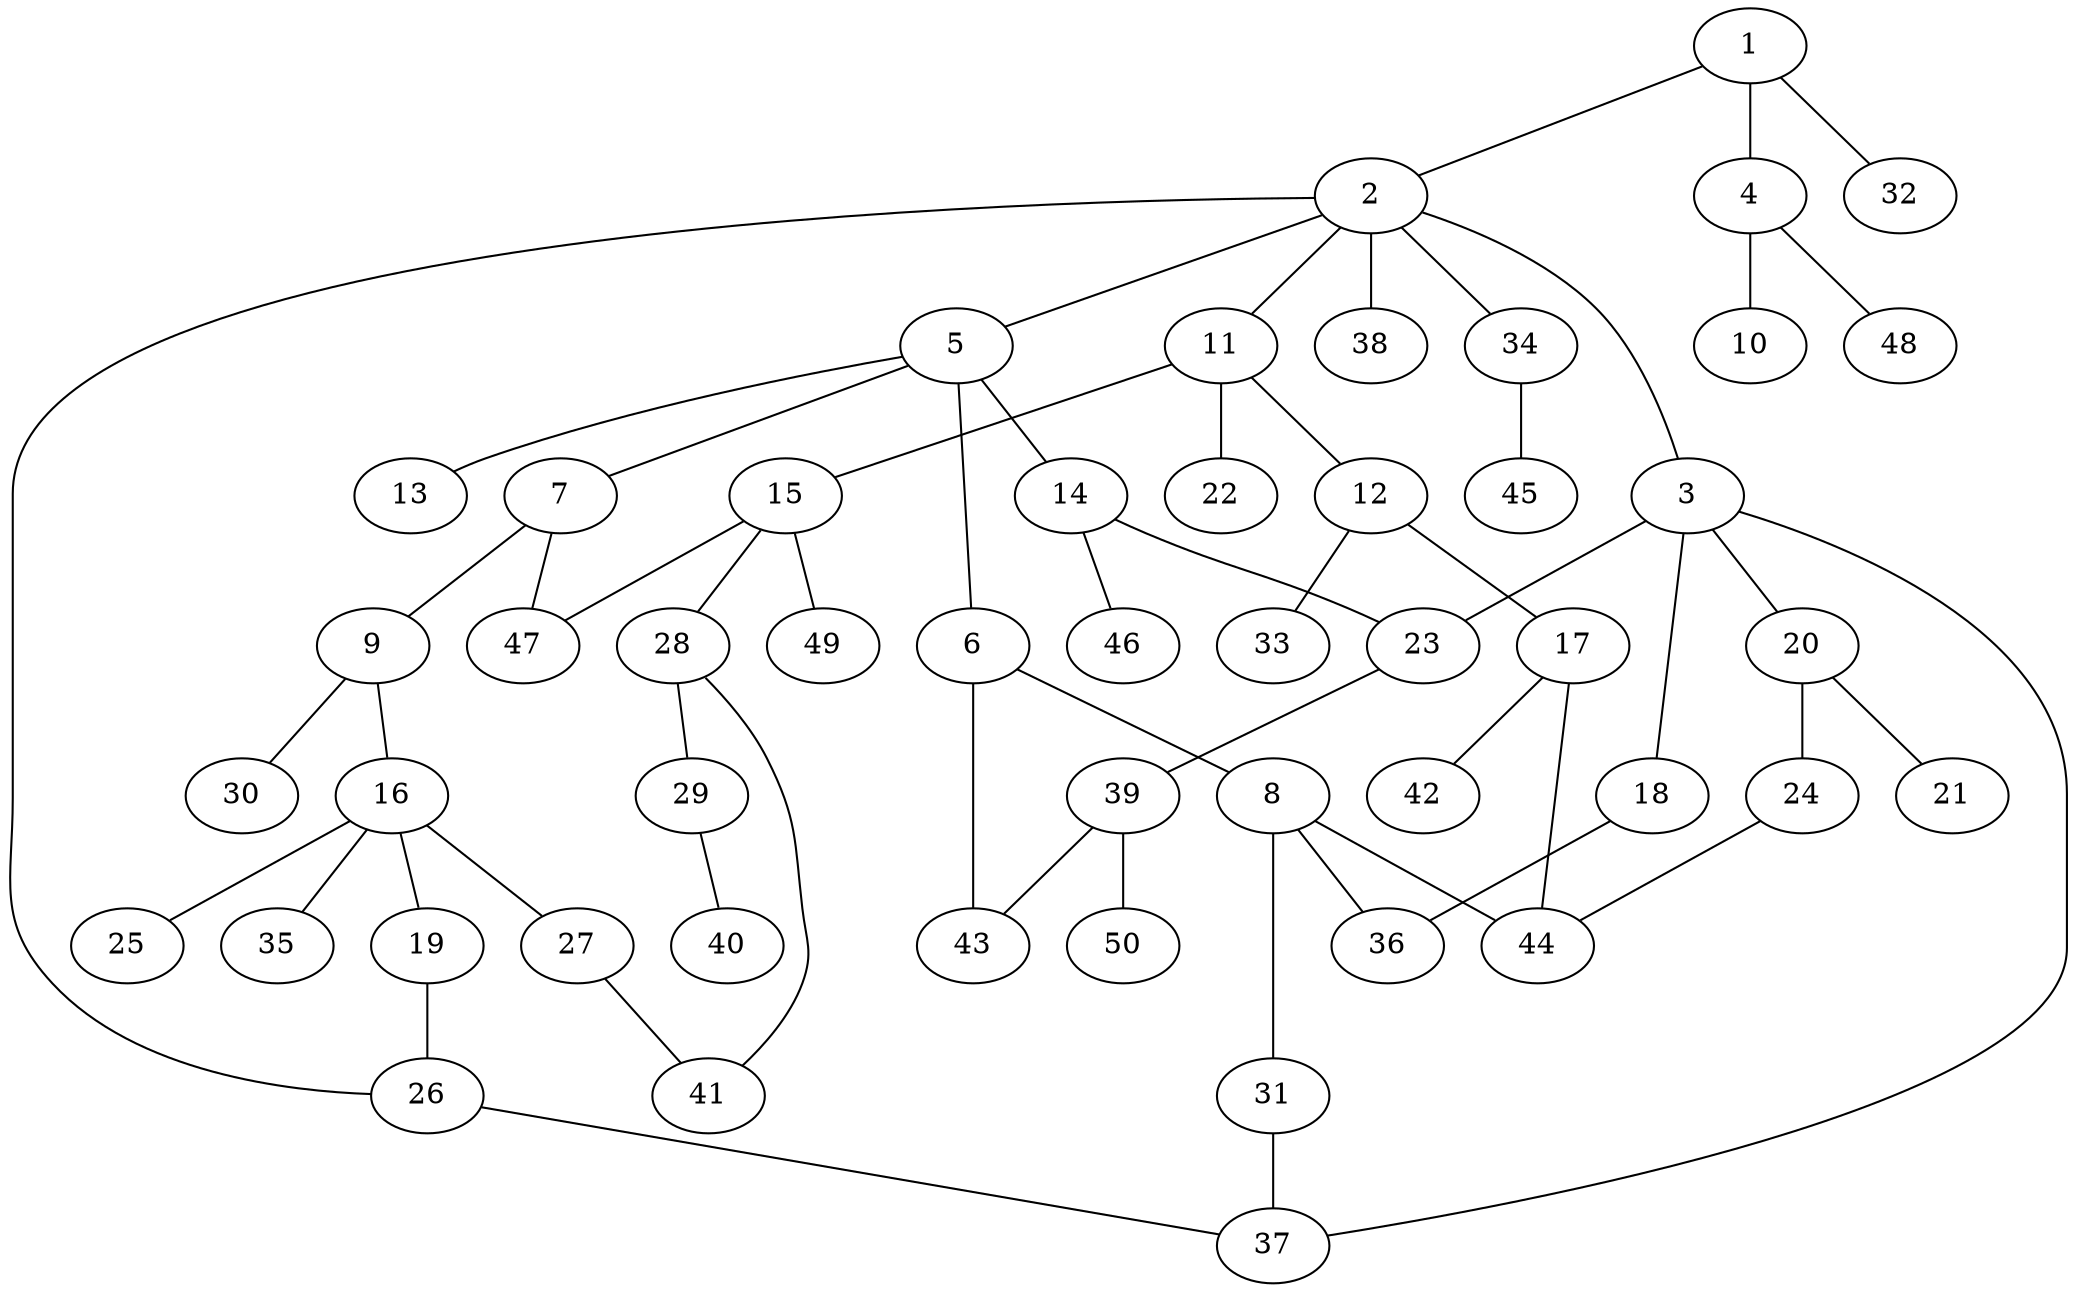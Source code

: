 graph graphname {1--2
1--4
1--32
2--3
2--5
2--11
2--26
2--34
2--38
3--18
3--20
3--23
3--37
4--10
4--48
5--6
5--7
5--13
5--14
6--8
6--43
7--9
7--47
8--31
8--36
8--44
9--16
9--30
11--12
11--15
11--22
12--17
12--33
14--23
14--46
15--28
15--47
15--49
16--19
16--25
16--27
16--35
17--42
17--44
18--36
19--26
20--21
20--24
23--39
24--44
26--37
27--41
28--29
28--41
29--40
31--37
34--45
39--43
39--50
}